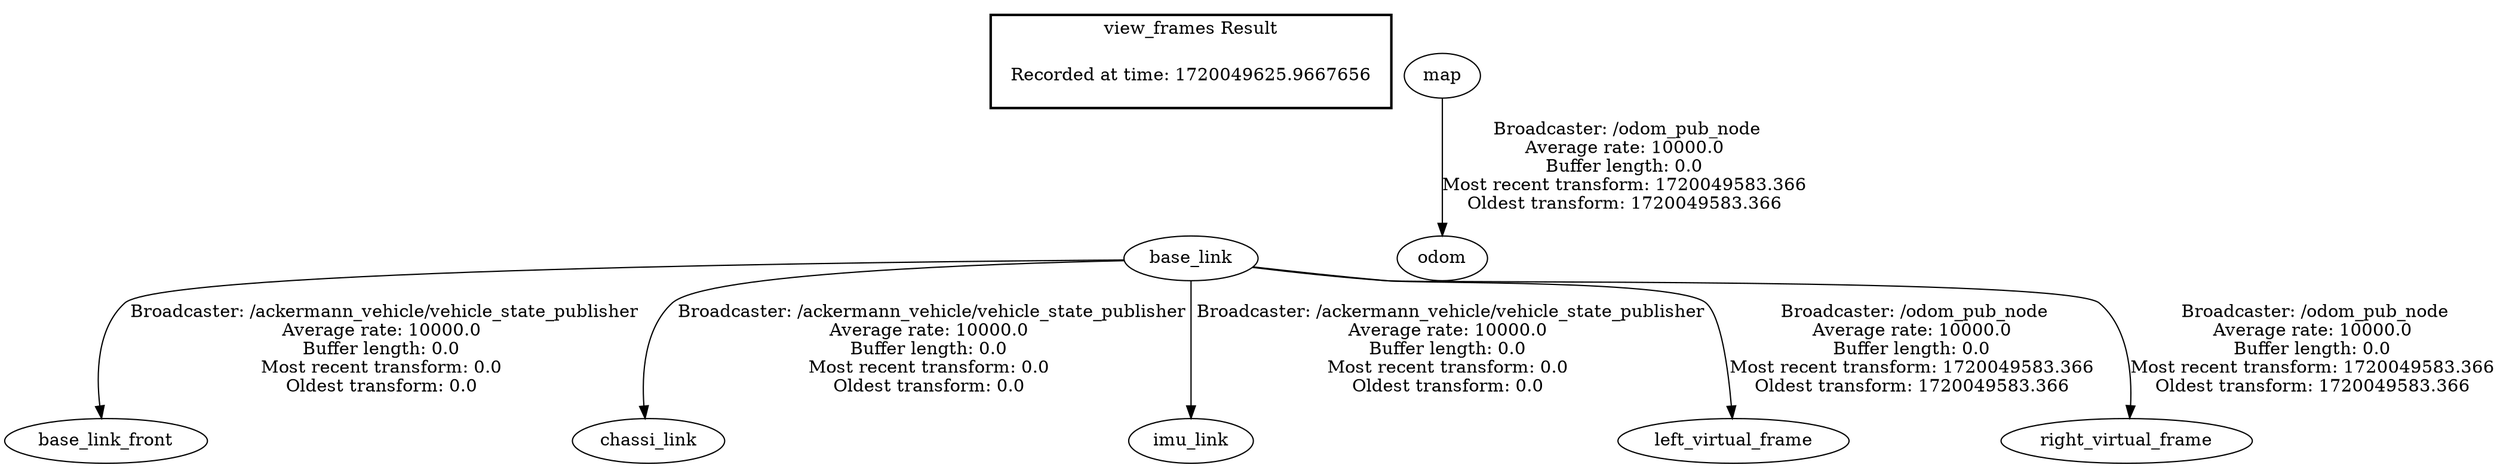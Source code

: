 digraph G {
"base_link" -> "base_link_front"[label=" Broadcaster: /ackermann_vehicle/vehicle_state_publisher\nAverage rate: 10000.0\nBuffer length: 0.0\nMost recent transform: 0.0\nOldest transform: 0.0\n"];
"base_link" -> "chassi_link"[label=" Broadcaster: /ackermann_vehicle/vehicle_state_publisher\nAverage rate: 10000.0\nBuffer length: 0.0\nMost recent transform: 0.0\nOldest transform: 0.0\n"];
"base_link" -> "imu_link"[label=" Broadcaster: /ackermann_vehicle/vehicle_state_publisher\nAverage rate: 10000.0\nBuffer length: 0.0\nMost recent transform: 0.0\nOldest transform: 0.0\n"];
"map" -> "odom"[label=" Broadcaster: /odom_pub_node\nAverage rate: 10000.0\nBuffer length: 0.0\nMost recent transform: 1720049583.366\nOldest transform: 1720049583.366\n"];
"base_link" -> "left_virtual_frame"[label=" Broadcaster: /odom_pub_node\nAverage rate: 10000.0\nBuffer length: 0.0\nMost recent transform: 1720049583.366\nOldest transform: 1720049583.366\n"];
"base_link" -> "right_virtual_frame"[label=" Broadcaster: /odom_pub_node\nAverage rate: 10000.0\nBuffer length: 0.0\nMost recent transform: 1720049583.366\nOldest transform: 1720049583.366\n"];
edge [style=invis];
 subgraph cluster_legend { style=bold; color=black; label ="view_frames Result";
"Recorded at time: 1720049625.9667656"[ shape=plaintext ] ;
}->"base_link";
}
